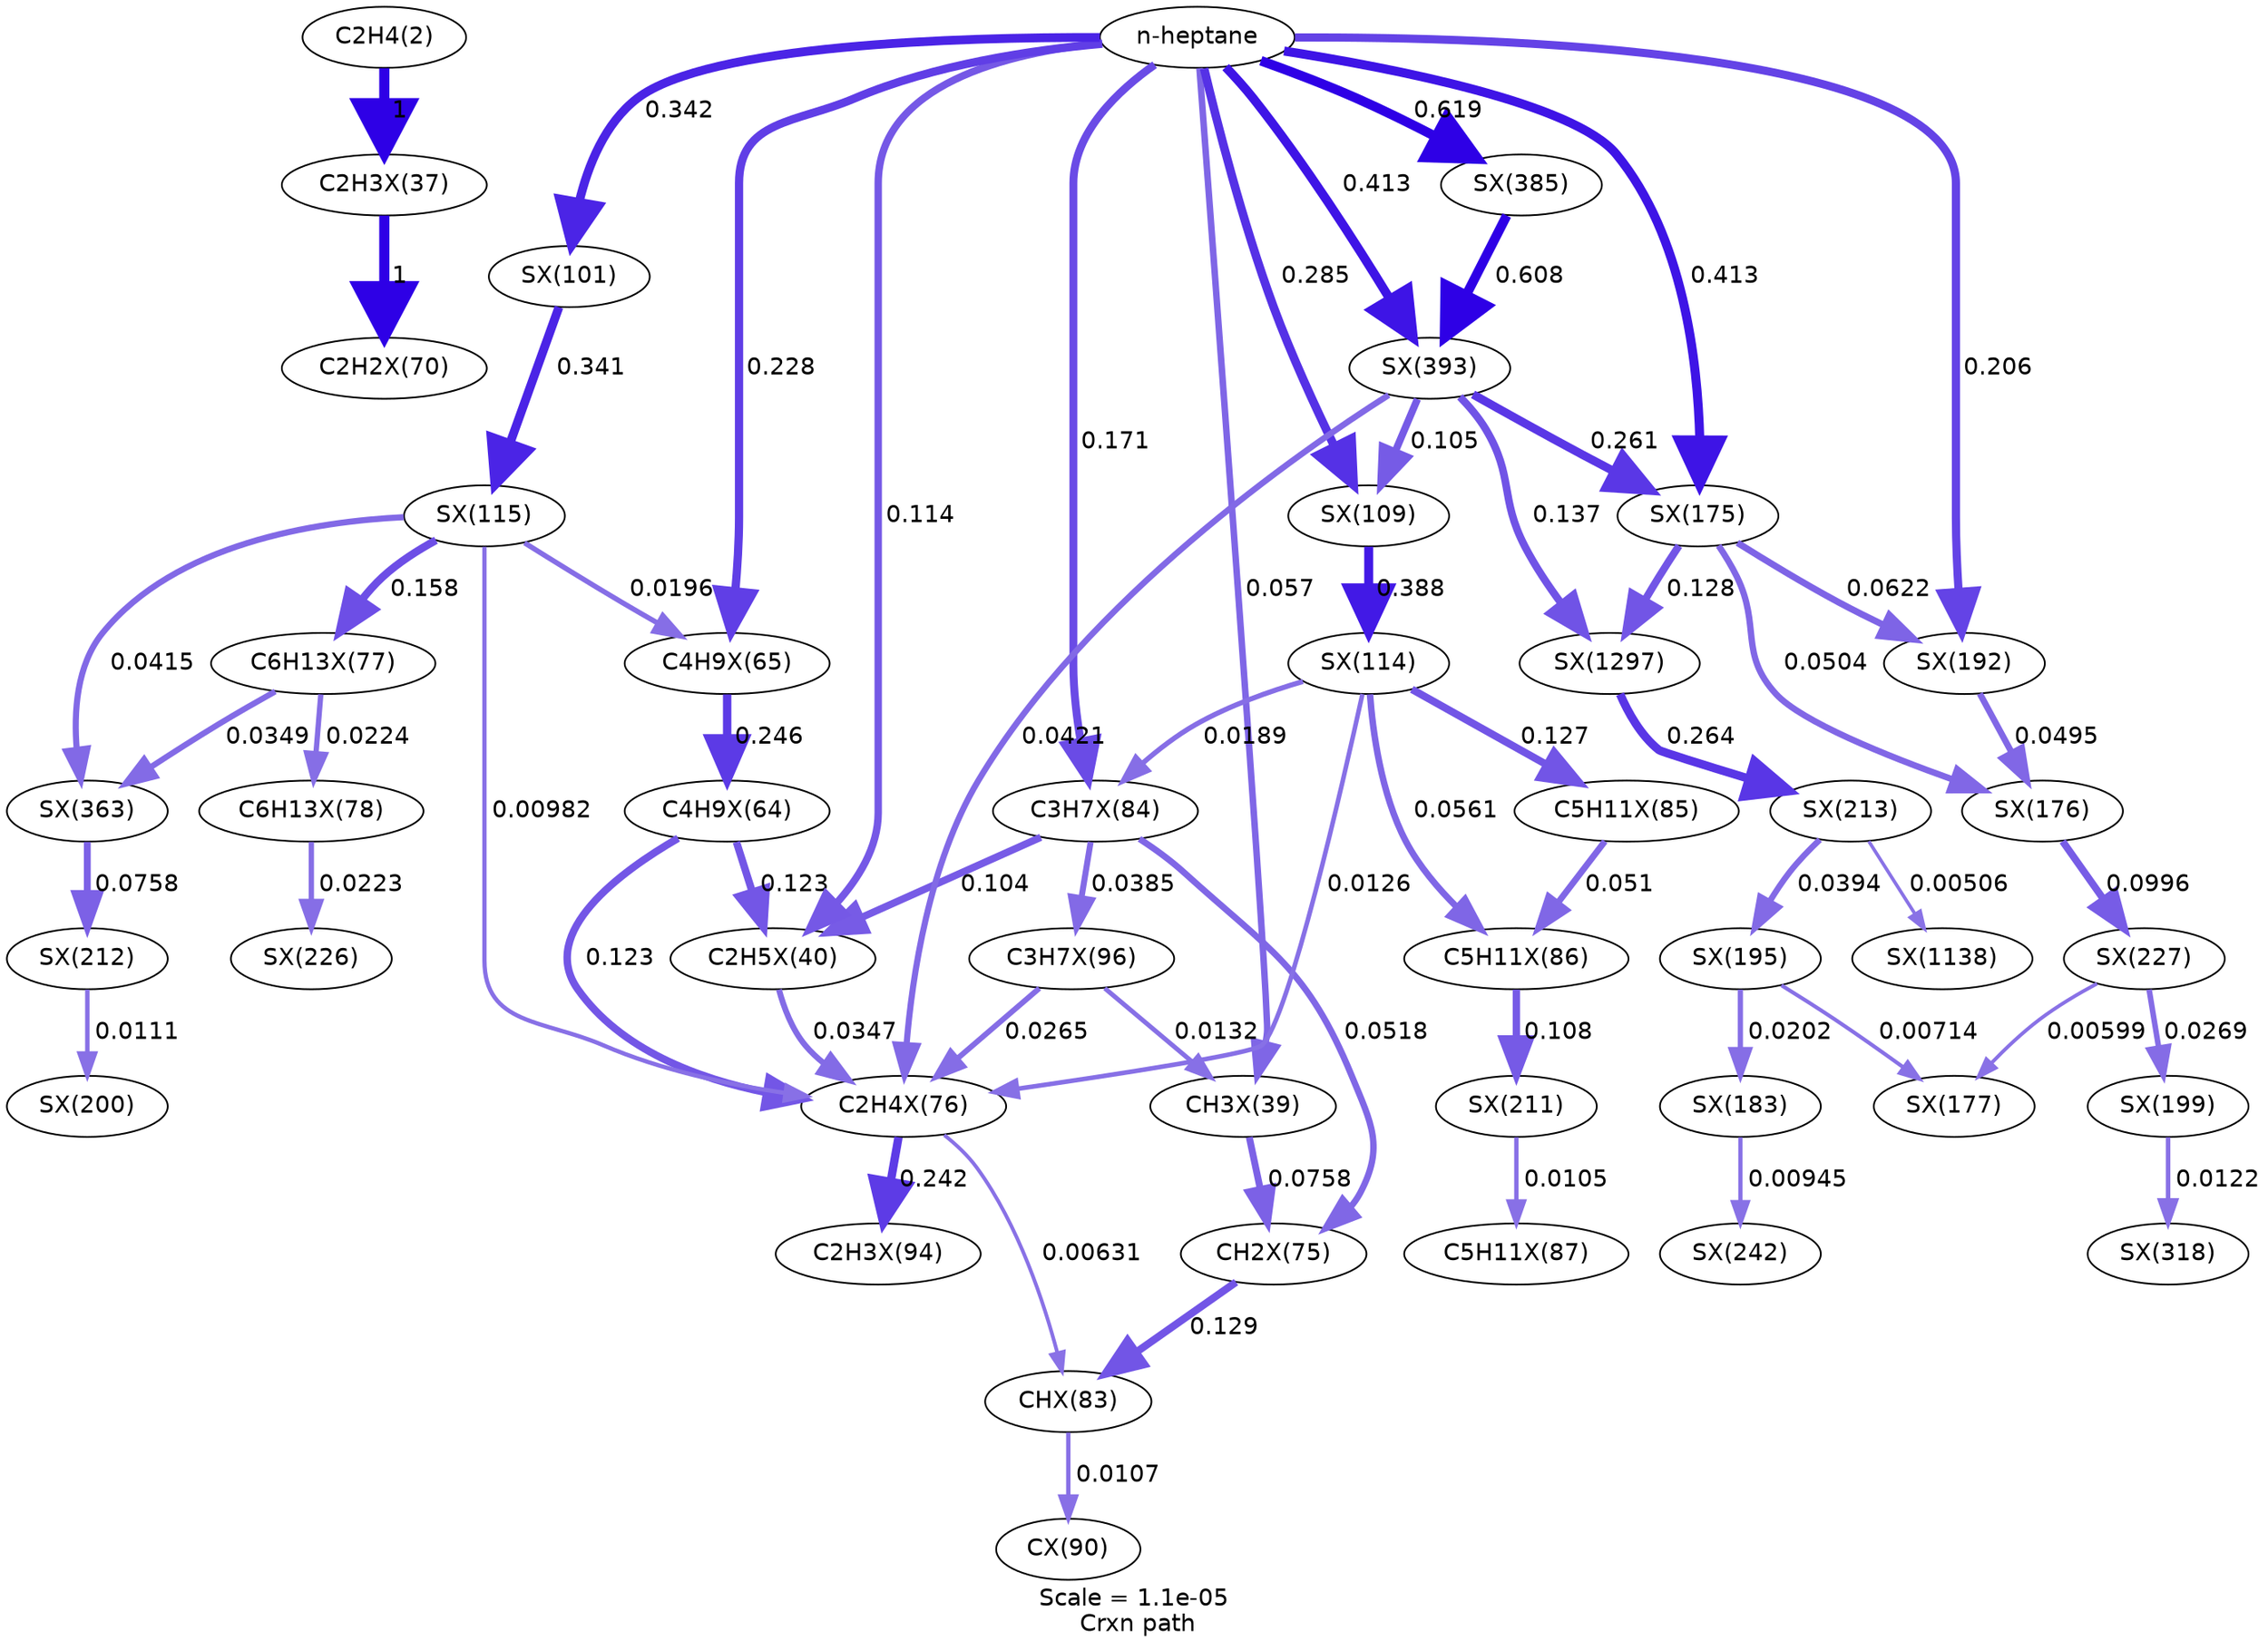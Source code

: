 digraph reaction_paths {
center=1;
s5 -> s10[fontname="Helvetica", style="setlinewidth(6)", arrowsize=3, color="0.7, 1.5, 0.9"
, label=" 1"];
s10 -> s15[fontname="Helvetica", style="setlinewidth(6)", arrowsize=3, color="0.7, 1.5, 0.9"
, label=" 1"];
s12 -> s17[fontname="Helvetica", style="setlinewidth(3.46)", arrowsize=1.73, color="0.7, 0.535, 0.9"
, label=" 0.0347"];
s13 -> s12[fontname="Helvetica", style="setlinewidth(4.42)", arrowsize=2.21, color="0.7, 0.623, 0.9"
, label=" 0.123"];
s22 -> s12[fontname="Helvetica", style="setlinewidth(4.29)", arrowsize=2.14, color="0.7, 0.604, 0.9"
, label=" 0.104"];
s0 -> s12[fontname="Helvetica", style="setlinewidth(4.36)", arrowsize=2.18, color="0.7, 0.614, 0.9"
, label=" 0.114"];
s11 -> s16[fontname="Helvetica", style="setlinewidth(4.05)", arrowsize=2.03, color="0.7, 0.576, 0.9"
, label=" 0.0758"];
s0 -> s11[fontname="Helvetica", style="setlinewidth(3.84)", arrowsize=1.92, color="0.7, 0.557, 0.9"
, label=" 0.057"];
s30 -> s11[fontname="Helvetica", style="setlinewidth(2.73)", arrowsize=1.37, color="0.7, 0.513, 0.9"
, label=" 0.0132"];
s16 -> s21[fontname="Helvetica", style="setlinewidth(4.45)", arrowsize=2.23, color="0.7, 0.629, 0.9"
, label=" 0.129"];
s22 -> s16[fontname="Helvetica", style="setlinewidth(3.77)", arrowsize=1.88, color="0.7, 0.552, 0.9"
, label=" 0.0518"];
s21 -> s26[fontname="Helvetica", style="setlinewidth(2.57)", arrowsize=1.29, color="0.7, 0.511, 0.9"
, label=" 0.0107"];
s17 -> s21[fontname="Helvetica", style="setlinewidth(2.18)", arrowsize=1.09, color="0.7, 0.506, 0.9"
, label=" 0.00631"];
s17 -> s28[fontname="Helvetica", style="setlinewidth(4.93)", arrowsize=2.47, color="0.7, 0.742, 0.9"
, label=" 0.242"];
s13 -> s17[fontname="Helvetica", style="setlinewidth(4.42)", arrowsize=2.21, color="0.7, 0.623, 0.9"
, label=" 0.123"];
s30 -> s17[fontname="Helvetica", style="setlinewidth(3.26)", arrowsize=1.63, color="0.7, 0.526, 0.9"
, label=" 0.0265"];
s42 -> s17[fontname="Helvetica", style="setlinewidth(2.7)", arrowsize=1.35, color="0.7, 0.513, 0.9"
, label=" 0.0126"];
s43 -> s17[fontname="Helvetica", style="setlinewidth(2.51)", arrowsize=1.25, color="0.7, 0.51, 0.9"
, label=" 0.00982"];
s154 -> s17[fontname="Helvetica", style="setlinewidth(3.61)", arrowsize=1.8, color="0.7, 0.542, 0.9"
, label=" 0.0421"];
s14 -> s13[fontname="Helvetica", style="setlinewidth(4.94)", arrowsize=2.47, color="0.7, 0.746, 0.9"
, label=" 0.246"];
s0 -> s14[fontname="Helvetica", style="setlinewidth(4.88)", arrowsize=2.44, color="0.7, 0.728, 0.9"
, label=" 0.228"];
s43 -> s14[fontname="Helvetica", style="setlinewidth(3.03)", arrowsize=1.52, color="0.7, 0.52, 0.9"
, label=" 0.0196"];
s0 -> s22[fontname="Helvetica", style="setlinewidth(4.67)", arrowsize=2.33, color="0.7, 0.671, 0.9"
, label=" 0.171"];
s22 -> s30[fontname="Helvetica", style="setlinewidth(3.54)", arrowsize=1.77, color="0.7, 0.539, 0.9"
, label=" 0.0385"];
s42 -> s22[fontname="Helvetica", style="setlinewidth(3)", arrowsize=1.5, color="0.7, 0.519, 0.9"
, label=" 0.0189"];
s0 -> s38[fontname="Helvetica", style="setlinewidth(5.05)", arrowsize=2.53, color="0.7, 0.785, 0.9"
, label=" 0.285"];
s0 -> s34[fontname="Helvetica", style="setlinewidth(5.19)", arrowsize=2.59, color="0.7, 0.842, 0.9"
, label=" 0.342"];
s0 -> s75[fontname="Helvetica", style="setlinewidth(5.33)", arrowsize=2.67, color="0.7, 0.913, 0.9"
, label=" 0.413"];
s0 -> s154[fontname="Helvetica", style="setlinewidth(5.33)", arrowsize=2.67, color="0.7, 0.913, 0.9"
, label=" 0.413"];
s0 -> s151[fontname="Helvetica", style="setlinewidth(5.64)", arrowsize=2.82, color="0.7, 1.12, 0.9"
, label=" 0.619"];
s0 -> s81[fontname="Helvetica", style="setlinewidth(4.81)", arrowsize=2.4, color="0.7, 0.706, 0.9"
, label=" 0.206"];
s93 -> s25[fontname="Helvetica", style="setlinewidth(2.56)", arrowsize=1.28, color="0.7, 0.51, 0.9"
, label=" 0.0105"];
s24 -> s93[fontname="Helvetica", style="setlinewidth(4.32)", arrowsize=2.16, color="0.7, 0.608, 0.9"
, label=" 0.108"];
s42 -> s24[fontname="Helvetica", style="setlinewidth(3.83)", arrowsize=1.91, color="0.7, 0.556, 0.9"
, label=" 0.0561"];
s23 -> s24[fontname="Helvetica", style="setlinewidth(3.75)", arrowsize=1.88, color="0.7, 0.551, 0.9"
, label=" 0.051"];
s38 -> s42[fontname="Helvetica", style="setlinewidth(5.29)", arrowsize=2.64, color="0.7, 0.888, 0.9"
, label=" 0.388"];
s42 -> s23[fontname="Helvetica", style="setlinewidth(4.44)", arrowsize=2.22, color="0.7, 0.627, 0.9"
, label=" 0.127"];
s154 -> s38[fontname="Helvetica", style="setlinewidth(4.3)", arrowsize=2.15, color="0.7, 0.605, 0.9"
, label=" 0.105"];
s94 -> s88[fontname="Helvetica", style="setlinewidth(2.6)", arrowsize=1.3, color="0.7, 0.511, 0.9"
, label=" 0.0111"];
s19 -> s105[fontname="Helvetica", style="setlinewidth(3.13)", arrowsize=1.56, color="0.7, 0.522, 0.9"
, label=" 0.0223"];
s18 -> s19[fontname="Helvetica", style="setlinewidth(3.13)", arrowsize=1.57, color="0.7, 0.522, 0.9"
, label=" 0.0224"];
s145 -> s94[fontname="Helvetica", style="setlinewidth(4.05)", arrowsize=2.03, color="0.7, 0.576, 0.9"
, label=" 0.0758"];
s18 -> s145[fontname="Helvetica", style="setlinewidth(3.47)", arrowsize=1.73, color="0.7, 0.535, 0.9"
, label=" 0.0349"];
s43 -> s145[fontname="Helvetica", style="setlinewidth(3.6)", arrowsize=1.8, color="0.7, 0.541, 0.9"
, label=" 0.0415"];
s43 -> s18[fontname="Helvetica", style="setlinewidth(4.61)", arrowsize=2.3, color="0.7, 0.658, 0.9"
, label=" 0.158"];
s34 -> s43[fontname="Helvetica", style="setlinewidth(5.19)", arrowsize=2.59, color="0.7, 0.841, 0.9"
, label=" 0.341"];
s78 -> s113[fontname="Helvetica", style="setlinewidth(2.48)", arrowsize=1.24, color="0.7, 0.509, 0.9"
, label=" 0.00945"];
s84 -> s78[fontname="Helvetica", style="setlinewidth(3.06)", arrowsize=1.53, color="0.7, 0.52, 0.9"
, label=" 0.0202"];
s84 -> s77[fontname="Helvetica", style="setlinewidth(2.27)", arrowsize=1.13, color="0.7, 0.507, 0.9"
, label=" 0.00714"];
s95 -> s84[fontname="Helvetica", style="setlinewidth(3.56)", arrowsize=1.78, color="0.7, 0.539, 0.9"
, label=" 0.0394"];
s106 -> s77[fontname="Helvetica", style="setlinewidth(2.14)", arrowsize=1.07, color="0.7, 0.506, 0.9"
, label=" 0.00599"];
s226 -> s95[fontname="Helvetica", style="setlinewidth(4.99)", arrowsize=2.5, color="0.7, 0.764, 0.9"
, label=" 0.264"];
s95 -> s216[fontname="Helvetica", style="setlinewidth(2.01)", arrowsize=1, color="0.7, 0.505, 0.9"
, label=" 0.00506"];
s75 -> s226[fontname="Helvetica", style="setlinewidth(4.45)", arrowsize=2.22, color="0.7, 0.628, 0.9"
, label=" 0.128"];
s154 -> s226[fontname="Helvetica", style="setlinewidth(4.5)", arrowsize=2.25, color="0.7, 0.637, 0.9"
, label=" 0.137"];
s76 -> s106[fontname="Helvetica", style="setlinewidth(4.26)", arrowsize=2.13, color="0.7, 0.6, 0.9"
, label=" 0.0996"];
s106 -> s87[fontname="Helvetica", style="setlinewidth(3.27)", arrowsize=1.64, color="0.7, 0.527, 0.9"
, label=" 0.0269"];
s75 -> s76[fontname="Helvetica", style="setlinewidth(3.74)", arrowsize=1.87, color="0.7, 0.55, 0.9"
, label=" 0.0504"];
s81 -> s76[fontname="Helvetica", style="setlinewidth(3.73)", arrowsize=1.87, color="0.7, 0.55, 0.9"
, label=" 0.0495"];
s87 -> s133[fontname="Helvetica", style="setlinewidth(2.67)", arrowsize=1.34, color="0.7, 0.512, 0.9"
, label=" 0.0122"];
s154 -> s75[fontname="Helvetica", style="setlinewidth(4.98)", arrowsize=2.49, color="0.7, 0.761, 0.9"
, label=" 0.261"];
s75 -> s81[fontname="Helvetica", style="setlinewidth(3.9)", arrowsize=1.95, color="0.7, 0.562, 0.9"
, label=" 0.0622"];
s151 -> s154[fontname="Helvetica", style="setlinewidth(5.62)", arrowsize=2.81, color="0.7, 1.11, 0.9"
, label=" 0.608"];
s0 [ fontname="Helvetica", label="n-heptane"];
s5 [ fontname="Helvetica", label="C2H4(2)"];
s10 [ fontname="Helvetica", label="C2H3X(37)"];
s11 [ fontname="Helvetica", label="CH3X(39)"];
s12 [ fontname="Helvetica", label="C2H5X(40)"];
s13 [ fontname="Helvetica", label="C4H9X(64)"];
s14 [ fontname="Helvetica", label="C4H9X(65)"];
s15 [ fontname="Helvetica", label="C2H2X(70)"];
s16 [ fontname="Helvetica", label="CH2X(75)"];
s17 [ fontname="Helvetica", label="C2H4X(76)"];
s18 [ fontname="Helvetica", label="C6H13X(77)"];
s19 [ fontname="Helvetica", label="C6H13X(78)"];
s21 [ fontname="Helvetica", label="CHX(83)"];
s22 [ fontname="Helvetica", label="C3H7X(84)"];
s23 [ fontname="Helvetica", label="C5H11X(85)"];
s24 [ fontname="Helvetica", label="C5H11X(86)"];
s25 [ fontname="Helvetica", label="C5H11X(87)"];
s26 [ fontname="Helvetica", label="CX(90)"];
s28 [ fontname="Helvetica", label="C2H3X(94)"];
s30 [ fontname="Helvetica", label="C3H7X(96)"];
s34 [ fontname="Helvetica", label="SX(101)"];
s38 [ fontname="Helvetica", label="SX(109)"];
s42 [ fontname="Helvetica", label="SX(114)"];
s43 [ fontname="Helvetica", label="SX(115)"];
s75 [ fontname="Helvetica", label="SX(175)"];
s76 [ fontname="Helvetica", label="SX(176)"];
s77 [ fontname="Helvetica", label="SX(177)"];
s78 [ fontname="Helvetica", label="SX(183)"];
s81 [ fontname="Helvetica", label="SX(192)"];
s84 [ fontname="Helvetica", label="SX(195)"];
s87 [ fontname="Helvetica", label="SX(199)"];
s88 [ fontname="Helvetica", label="SX(200)"];
s93 [ fontname="Helvetica", label="SX(211)"];
s94 [ fontname="Helvetica", label="SX(212)"];
s95 [ fontname="Helvetica", label="SX(213)"];
s105 [ fontname="Helvetica", label="SX(226)"];
s106 [ fontname="Helvetica", label="SX(227)"];
s113 [ fontname="Helvetica", label="SX(242)"];
s133 [ fontname="Helvetica", label="SX(318)"];
s145 [ fontname="Helvetica", label="SX(363)"];
s151 [ fontname="Helvetica", label="SX(385)"];
s154 [ fontname="Helvetica", label="SX(393)"];
s216 [ fontname="Helvetica", label="SX(1138)"];
s226 [ fontname="Helvetica", label="SX(1297)"];
 label = "Scale = 1.1e-05\l Crxn path";
 fontname = "Helvetica";
}

